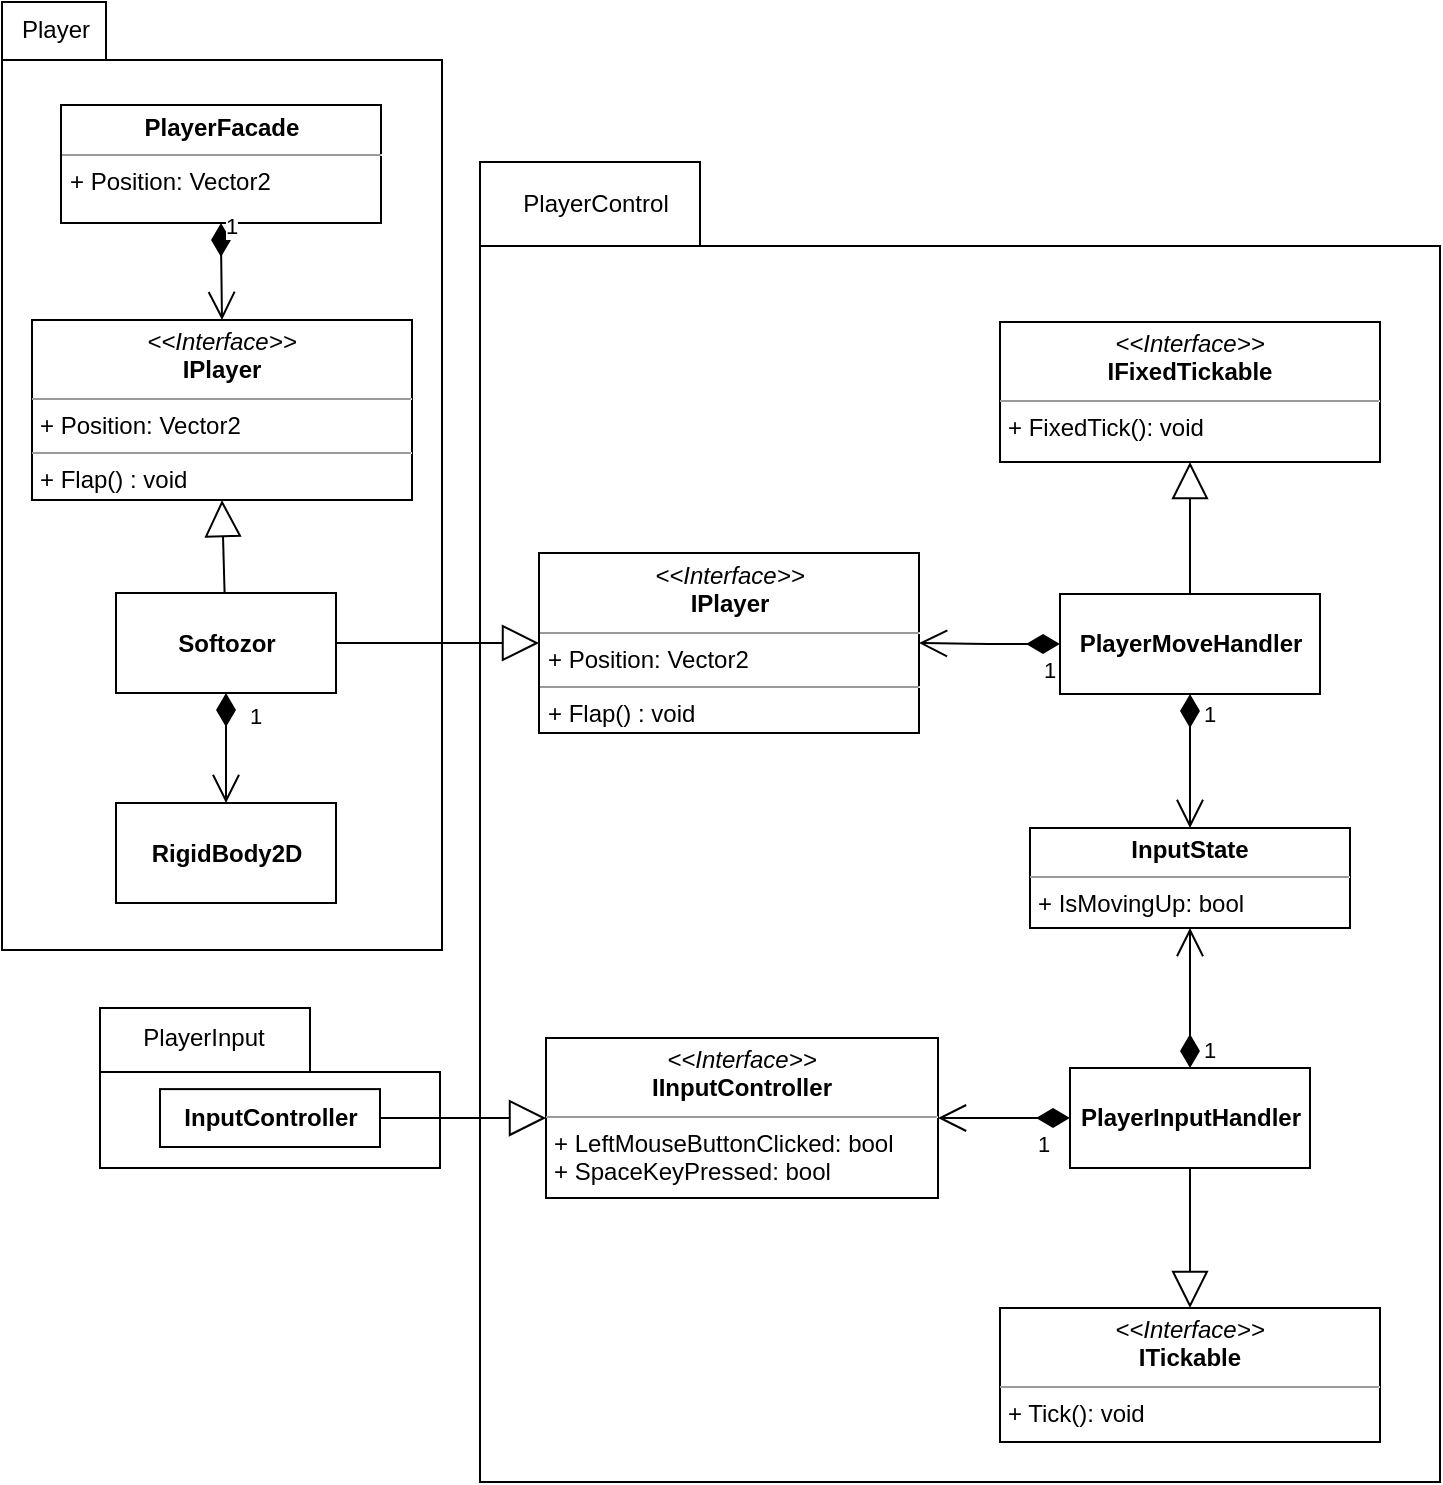 <mxfile version="11.1.4" type="github"><diagram id="5QWx70jjApaeoW6ejvCs" name="Page-1"><mxGraphModel dx="2942" dy="1124" grid="1" gridSize="10" guides="1" tooltips="1" connect="1" arrows="1" fold="1" page="1" pageScale="1" pageWidth="850" pageHeight="1100" math="0" shadow="0"><root><mxCell id="0"/><mxCell id="1" parent="0"/><mxCell id="ToaXeqqIe8jcYbMbpF-4-21" value="" style="group" parent="1" vertex="1" connectable="0"><mxGeometry x="320" y="100" width="480" height="660" as="geometry"/></mxCell><mxCell id="ToaXeqqIe8jcYbMbpF-4-19" value="" style="shape=folder;fontStyle=1;spacingTop=10;tabWidth=110;tabHeight=42;tabPosition=left;html=1;" parent="ToaXeqqIe8jcYbMbpF-4-21" vertex="1"><mxGeometry width="480" height="660" as="geometry"/></mxCell><mxCell id="ToaXeqqIe8jcYbMbpF-4-20" value="PlayerControl" style="text;html=1;strokeColor=none;fillColor=none;align=center;verticalAlign=middle;whiteSpace=wrap;rounded=0;" parent="ToaXeqqIe8jcYbMbpF-4-21" vertex="1"><mxGeometry x="27.575" y="6" width="59.836" height="30" as="geometry"/></mxCell><mxCell id="ToaXeqqIe8jcYbMbpF-4-16" value="&lt;p style=&quot;margin: 0px ; margin-top: 4px ; text-align: center&quot;&gt;&lt;i&gt;&amp;lt;&amp;lt;Interface&amp;gt;&amp;gt;&lt;/i&gt;&lt;br&gt;&lt;b&gt;IInputController&lt;/b&gt;&lt;/p&gt;&lt;hr size=&quot;1&quot;&gt;&lt;p style=&quot;margin: 0px ; margin-left: 4px&quot;&gt;+ LeftMouseButtonClicked: bool&lt;br&gt;+ SpaceKeyPressed: bool&lt;/p&gt;" style="verticalAlign=top;align=left;overflow=fill;fontSize=12;fontFamily=Helvetica;html=1;" parent="ToaXeqqIe8jcYbMbpF-4-21" vertex="1"><mxGeometry x="33" y="438" width="196" height="80" as="geometry"/></mxCell><mxCell id="sqRLTa8gp-3EBymDpfs5-2" value="&lt;p style=&quot;margin: 0px ; margin-top: 4px ; text-align: center&quot;&gt;&lt;i&gt;&amp;lt;&amp;lt;Interface&amp;gt;&amp;gt;&lt;/i&gt;&lt;br&gt;&lt;b&gt;IPlayer&lt;/b&gt;&lt;/p&gt;&lt;hr size=&quot;1&quot;&gt;&lt;p style=&quot;margin: 0px ; margin-left: 4px&quot;&gt;+ Position: Vector2&lt;br&gt;&lt;/p&gt;&lt;hr size=&quot;1&quot;&gt;&lt;p style=&quot;margin: 0px ; margin-left: 4px&quot;&gt;+ Flap() : void&lt;br&gt;&lt;br&gt;&lt;/p&gt;" style="verticalAlign=top;align=left;overflow=fill;fontSize=12;fontFamily=Helvetica;html=1;" parent="ToaXeqqIe8jcYbMbpF-4-21" vertex="1"><mxGeometry x="29.5" y="195.5" width="190" height="90" as="geometry"/></mxCell><mxCell id="ToaXeqqIe8jcYbMbpF-4-5" value="&lt;b&gt;PlayerMoveHandler&lt;/b&gt;" style="html=1;" parent="1" vertex="1"><mxGeometry x="610" y="316" width="130" height="50" as="geometry"/></mxCell><mxCell id="ToaXeqqIe8jcYbMbpF-4-6" value="&lt;p style=&quot;margin: 0px ; margin-top: 4px ; text-align: center&quot;&gt;&lt;i&gt;&amp;lt;&amp;lt;Interface&amp;gt;&amp;gt;&lt;/i&gt;&lt;br&gt;&lt;b&gt;IFixedTickable&lt;/b&gt;&lt;/p&gt;&lt;hr size=&quot;1&quot;&gt;&lt;p style=&quot;margin: 0px ; margin-left: 4px&quot;&gt;&lt;/p&gt;&lt;p style=&quot;margin: 0px ; margin-left: 4px&quot;&gt;+ FixedTick(): void&lt;br&gt;&lt;br&gt;&lt;/p&gt;" style="verticalAlign=top;align=left;overflow=fill;fontSize=12;fontFamily=Helvetica;html=1;" parent="1" vertex="1"><mxGeometry x="580" y="180" width="190" height="70" as="geometry"/></mxCell><mxCell id="ToaXeqqIe8jcYbMbpF-4-7" value="" style="endArrow=block;endSize=16;endFill=0;html=1;entryX=0.5;entryY=1;entryDx=0;entryDy=0;" parent="1" source="ToaXeqqIe8jcYbMbpF-4-5" target="ToaXeqqIe8jcYbMbpF-4-6" edge="1"><mxGeometry width="160" relative="1" as="geometry"><mxPoint x="675" y="153" as="sourcePoint"/><mxPoint x="675" y="153" as="targetPoint"/></mxGeometry></mxCell><mxCell id="ToaXeqqIe8jcYbMbpF-4-8" value="1" style="endArrow=open;html=1;endSize=12;startArrow=diamondThin;startSize=14;startFill=1;edgeStyle=orthogonalEdgeStyle;align=left;verticalAlign=bottom;entryX=1;entryY=0.5;entryDx=0;entryDy=0;" parent="1" source="ToaXeqqIe8jcYbMbpF-4-5" target="sqRLTa8gp-3EBymDpfs5-2" edge="1"><mxGeometry x="-0.724" y="22" relative="1" as="geometry"><mxPoint x="60" y="338" as="sourcePoint"/><mxPoint x="540" y="339" as="targetPoint"/><mxPoint as="offset"/></mxGeometry></mxCell><mxCell id="ToaXeqqIe8jcYbMbpF-4-9" value="&lt;p style=&quot;margin: 0px ; margin-top: 4px ; text-align: center&quot;&gt;&lt;b&gt;InputState&lt;/b&gt;&lt;/p&gt;&lt;hr size=&quot;1&quot;&gt;&lt;p style=&quot;margin: 0px ; margin-left: 4px&quot;&gt;+ IsMovingUp: bool&lt;/p&gt;" style="verticalAlign=top;align=left;overflow=fill;fontSize=12;fontFamily=Helvetica;html=1;" parent="1" vertex="1"><mxGeometry x="595" y="433" width="160" height="50" as="geometry"/></mxCell><mxCell id="ToaXeqqIe8jcYbMbpF-4-10" value="1" style="endArrow=open;html=1;endSize=12;startArrow=diamondThin;startSize=14;startFill=1;edgeStyle=orthogonalEdgeStyle;align=left;verticalAlign=bottom;entryX=0.5;entryY=0;entryDx=0;entryDy=0;" parent="1" source="ToaXeqqIe8jcYbMbpF-4-5" target="ToaXeqqIe8jcYbMbpF-4-9" edge="1"><mxGeometry x="-0.432" y="5" relative="1" as="geometry"><mxPoint x="675" y="363" as="sourcePoint"/><mxPoint x="675" y="523" as="targetPoint"/><mxPoint as="offset"/></mxGeometry></mxCell><mxCell id="ToaXeqqIe8jcYbMbpF-4-11" value="&lt;b&gt;PlayerInputHandler&lt;/b&gt;" style="html=1;" parent="1" vertex="1"><mxGeometry x="615" y="553" width="120" height="50" as="geometry"/></mxCell><mxCell id="ToaXeqqIe8jcYbMbpF-4-12" value="&lt;p style=&quot;margin: 0px ; margin-top: 4px ; text-align: center&quot;&gt;&lt;i&gt;&amp;lt;&amp;lt;Interface&amp;gt;&amp;gt;&lt;/i&gt;&lt;br&gt;&lt;b&gt;ITickable&lt;/b&gt;&lt;/p&gt;&lt;hr size=&quot;1&quot;&gt;&lt;p style=&quot;margin: 0px ; margin-left: 4px&quot;&gt;&lt;/p&gt;&lt;p style=&quot;margin: 0px ; margin-left: 4px&quot;&gt;+ Tick(): void&lt;br&gt;&lt;br&gt;&lt;/p&gt;" style="verticalAlign=top;align=left;overflow=fill;fontSize=12;fontFamily=Helvetica;html=1;" parent="1" vertex="1"><mxGeometry x="580" y="673" width="190" height="67" as="geometry"/></mxCell><mxCell id="ToaXeqqIe8jcYbMbpF-4-13" value="" style="endArrow=block;endSize=16;endFill=0;html=1;entryX=0.5;entryY=0;entryDx=0;entryDy=0;" parent="1" source="ToaXeqqIe8jcYbMbpF-4-11" target="ToaXeqqIe8jcYbMbpF-4-12" edge="1"><mxGeometry width="160" relative="1" as="geometry"><mxPoint x="675" y="603" as="sourcePoint"/><mxPoint x="675" y="763" as="targetPoint"/></mxGeometry></mxCell><mxCell id="ToaXeqqIe8jcYbMbpF-4-14" value="1" style="endArrow=open;html=1;endSize=12;startArrow=diamondThin;startSize=14;startFill=1;edgeStyle=orthogonalEdgeStyle;align=left;verticalAlign=bottom;entryX=0.5;entryY=1;entryDx=0;entryDy=0;" parent="1" source="ToaXeqqIe8jcYbMbpF-4-11" target="ToaXeqqIe8jcYbMbpF-4-9" edge="1"><mxGeometry x="-1" y="-5" relative="1" as="geometry"><mxPoint x="675" y="393" as="sourcePoint"/><mxPoint x="675" y="393" as="targetPoint"/><mxPoint as="offset"/></mxGeometry></mxCell><mxCell id="ToaXeqqIe8jcYbMbpF-4-18" value="1" style="endArrow=open;html=1;endSize=12;startArrow=diamondThin;startSize=14;startFill=1;edgeStyle=orthogonalEdgeStyle;align=left;verticalAlign=bottom;entryX=1;entryY=0.5;entryDx=0;entryDy=0;" parent="1" source="ToaXeqqIe8jcYbMbpF-4-11" target="ToaXeqqIe8jcYbMbpF-4-16" edge="1"><mxGeometry x="-0.455" y="22" relative="1" as="geometry"><mxPoint x="735" y="578" as="sourcePoint"/><mxPoint x="790" y="540" as="targetPoint"/><mxPoint as="offset"/></mxGeometry></mxCell><mxCell id="ftJzbBy8Dw-CF54YHf7u-1" value="" style="group" parent="1" vertex="1" connectable="0"><mxGeometry x="130" y="523" width="170" height="110" as="geometry"/></mxCell><mxCell id="ToaXeqqIe8jcYbMbpF-4-26" value="" style="group" parent="ftJzbBy8Dw-CF54YHf7u-1" vertex="1" connectable="0"><mxGeometry width="170" height="110" as="geometry"/></mxCell><mxCell id="ToaXeqqIe8jcYbMbpF-4-24" value="" style="shape=folder;fontStyle=1;spacingTop=10;tabWidth=105;tabHeight=32;tabPosition=left;html=1;" parent="ToaXeqqIe8jcYbMbpF-4-26" vertex="1"><mxGeometry width="170" height="80" as="geometry"/></mxCell><mxCell id="ToaXeqqIe8jcYbMbpF-4-25" value="PlayerInput" style="text;html=1;strokeColor=none;fillColor=none;align=center;verticalAlign=middle;whiteSpace=wrap;rounded=0;" parent="ToaXeqqIe8jcYbMbpF-4-26" vertex="1"><mxGeometry x="39.087" y="11.66" width="25.5" height="7.029" as="geometry"/></mxCell><mxCell id="ToaXeqqIe8jcYbMbpF-4-15" value="&lt;b&gt;InputController&lt;/b&gt;" style="html=1;" parent="ToaXeqqIe8jcYbMbpF-4-26" vertex="1"><mxGeometry x="30" y="40.553" width="110" height="28.947" as="geometry"/></mxCell><mxCell id="ToaXeqqIe8jcYbMbpF-4-17" value="" style="endArrow=block;endSize=16;endFill=0;html=1;entryX=0;entryY=0.5;entryDx=0;entryDy=0;exitX=1;exitY=0.5;exitDx=0;exitDy=0;" parent="1" source="ToaXeqqIe8jcYbMbpF-4-15" target="ToaXeqqIe8jcYbMbpF-4-16" edge="1"><mxGeometry width="160" relative="1" as="geometry"><mxPoint x="930" y="578" as="sourcePoint"/><mxPoint x="1090" y="578" as="targetPoint"/></mxGeometry></mxCell><mxCell id="zBgKjLqQzecEy8e1gRGT-16" value="" style="group" vertex="1" connectable="0" parent="1"><mxGeometry x="81" y="20" width="220" height="486" as="geometry"/></mxCell><mxCell id="ToaXeqqIe8jcYbMbpF-4-27" value="" style="shape=folder;fontStyle=1;spacingTop=10;tabWidth=52;tabHeight=29;tabPosition=left;html=1;" parent="zBgKjLqQzecEy8e1gRGT-16" vertex="1"><mxGeometry width="220" height="474" as="geometry"/></mxCell><mxCell id="guIHTGHTD8iH0MlHNQ3N-2" value="" style="group;container=1;" parent="zBgKjLqQzecEy8e1gRGT-16" vertex="1" connectable="0"><mxGeometry x="47" y="230" width="170" height="256" as="geometry"/></mxCell><mxCell id="30jlNqiew2P9EfyA5AzQ-4" value="&lt;b&gt;Softozor&lt;/b&gt;" style="html=1;" parent="guIHTGHTD8iH0MlHNQ3N-2" vertex="1"><mxGeometry x="10" y="65.5" width="110" height="50" as="geometry"/></mxCell><mxCell id="30jlNqiew2P9EfyA5AzQ-6" value="&lt;b&gt;RigidBody2D&lt;/b&gt;" style="html=1;" parent="guIHTGHTD8iH0MlHNQ3N-2" vertex="1"><mxGeometry x="10" y="170.5" width="110" height="50" as="geometry"/></mxCell><mxCell id="30jlNqiew2P9EfyA5AzQ-9" value="1" style="endArrow=open;html=1;endSize=12;startArrow=diamondThin;startSize=14;startFill=1;edgeStyle=orthogonalEdgeStyle;align=left;verticalAlign=bottom;entryX=0.5;entryY=0;entryDx=0;entryDy=0;" parent="guIHTGHTD8iH0MlHNQ3N-2" source="30jlNqiew2P9EfyA5AzQ-4" target="30jlNqiew2P9EfyA5AzQ-6" edge="1"><mxGeometry x="-0.273" y="10" relative="1" as="geometry"><mxPoint x="120" y="-4.5" as="sourcePoint"/><mxPoint x="280" y="-4.5" as="targetPoint"/><mxPoint as="offset"/></mxGeometry></mxCell><mxCell id="ToaXeqqIe8jcYbMbpF-4-28" value="Player" style="text;html=1;strokeColor=none;fillColor=none;align=center;verticalAlign=middle;whiteSpace=wrap;rounded=0;" parent="zBgKjLqQzecEy8e1gRGT-16" vertex="1"><mxGeometry x="14.15" y="1.869" width="26.277" height="25.189" as="geometry"/></mxCell><mxCell id="zBgKjLqQzecEy8e1gRGT-14" value="" style="endArrow=block;endSize=16;endFill=0;html=1;entryX=0.5;entryY=1;entryDx=0;entryDy=0;" edge="1" parent="zBgKjLqQzecEy8e1gRGT-16" source="30jlNqiew2P9EfyA5AzQ-4" target="zBgKjLqQzecEy8e1gRGT-8"><mxGeometry x="-0.082" y="-37" width="160" relative="1" as="geometry"><mxPoint x="-17" y="-114.5" as="sourcePoint"/><mxPoint x="133" y="135.5" as="targetPoint"/><mxPoint as="offset"/></mxGeometry></mxCell><mxCell id="zBgKjLqQzecEy8e1gRGT-1" value="&lt;p style=&quot;margin: 0px ; margin-top: 4px ; text-align: center&quot;&gt;&lt;b&gt;PlayerFacade&lt;/b&gt;&lt;/p&gt;&lt;hr size=&quot;1&quot;&gt;&lt;p style=&quot;margin: 0px ; margin-left: 4px&quot;&gt;+ Position: Vector2&lt;/p&gt;&lt;p style=&quot;margin: 0px ; margin-left: 4px&quot;&gt;&lt;br&gt;&lt;/p&gt;" style="verticalAlign=top;align=left;overflow=fill;fontSize=12;fontFamily=Helvetica;html=1;" vertex="1" parent="zBgKjLqQzecEy8e1gRGT-16"><mxGeometry x="29.5" y="51.5" width="160" height="59" as="geometry"/></mxCell><mxCell id="zBgKjLqQzecEy8e1gRGT-2" value="1" style="endArrow=open;html=1;endSize=12;startArrow=diamondThin;startSize=14;startFill=1;edgeStyle=orthogonalEdgeStyle;align=left;verticalAlign=bottom;exitX=0.5;exitY=1;exitDx=0;exitDy=0;entryX=0.5;entryY=0;entryDx=0;entryDy=0;" edge="1" parent="zBgKjLqQzecEy8e1gRGT-16" source="zBgKjLqQzecEy8e1gRGT-1" target="zBgKjLqQzecEy8e1gRGT-8"><mxGeometry x="-0.552" relative="1" as="geometry"><mxPoint x="75.5" y="234.5" as="sourcePoint"/><mxPoint x="109.5" y="214" as="targetPoint"/><Array as="points"><mxPoint x="110" y="120"/><mxPoint x="110" y="120"/></Array><mxPoint as="offset"/></mxGeometry></mxCell><mxCell id="zBgKjLqQzecEy8e1gRGT-8" value="&lt;p style=&quot;margin: 0px ; margin-top: 4px ; text-align: center&quot;&gt;&lt;i&gt;&amp;lt;&amp;lt;Interface&amp;gt;&amp;gt;&lt;/i&gt;&lt;br&gt;&lt;b&gt;IPlayer&lt;/b&gt;&lt;/p&gt;&lt;hr size=&quot;1&quot;&gt;&lt;p style=&quot;margin: 0px ; margin-left: 4px&quot;&gt;+ Position: Vector2&lt;br&gt;&lt;/p&gt;&lt;hr size=&quot;1&quot;&gt;&lt;p style=&quot;margin: 0px ; margin-left: 4px&quot;&gt;+ Flap() : void&lt;br&gt;&lt;br&gt;&lt;/p&gt;" style="verticalAlign=top;align=left;overflow=fill;fontSize=12;fontFamily=Helvetica;html=1;" vertex="1" parent="zBgKjLqQzecEy8e1gRGT-16"><mxGeometry x="15" y="159" width="190" height="90" as="geometry"/></mxCell><mxCell id="30jlNqiew2P9EfyA5AzQ-10" value="" style="endArrow=block;endSize=16;endFill=0;html=1;entryX=0;entryY=0.5;entryDx=0;entryDy=0;" parent="1" source="30jlNqiew2P9EfyA5AzQ-4" target="sqRLTa8gp-3EBymDpfs5-2" edge="1"><mxGeometry width="160" relative="1" as="geometry"><mxPoint x="170" y="363" as="sourcePoint"/><mxPoint x="350" y="339" as="targetPoint"/></mxGeometry></mxCell></root></mxGraphModel></diagram></mxfile>